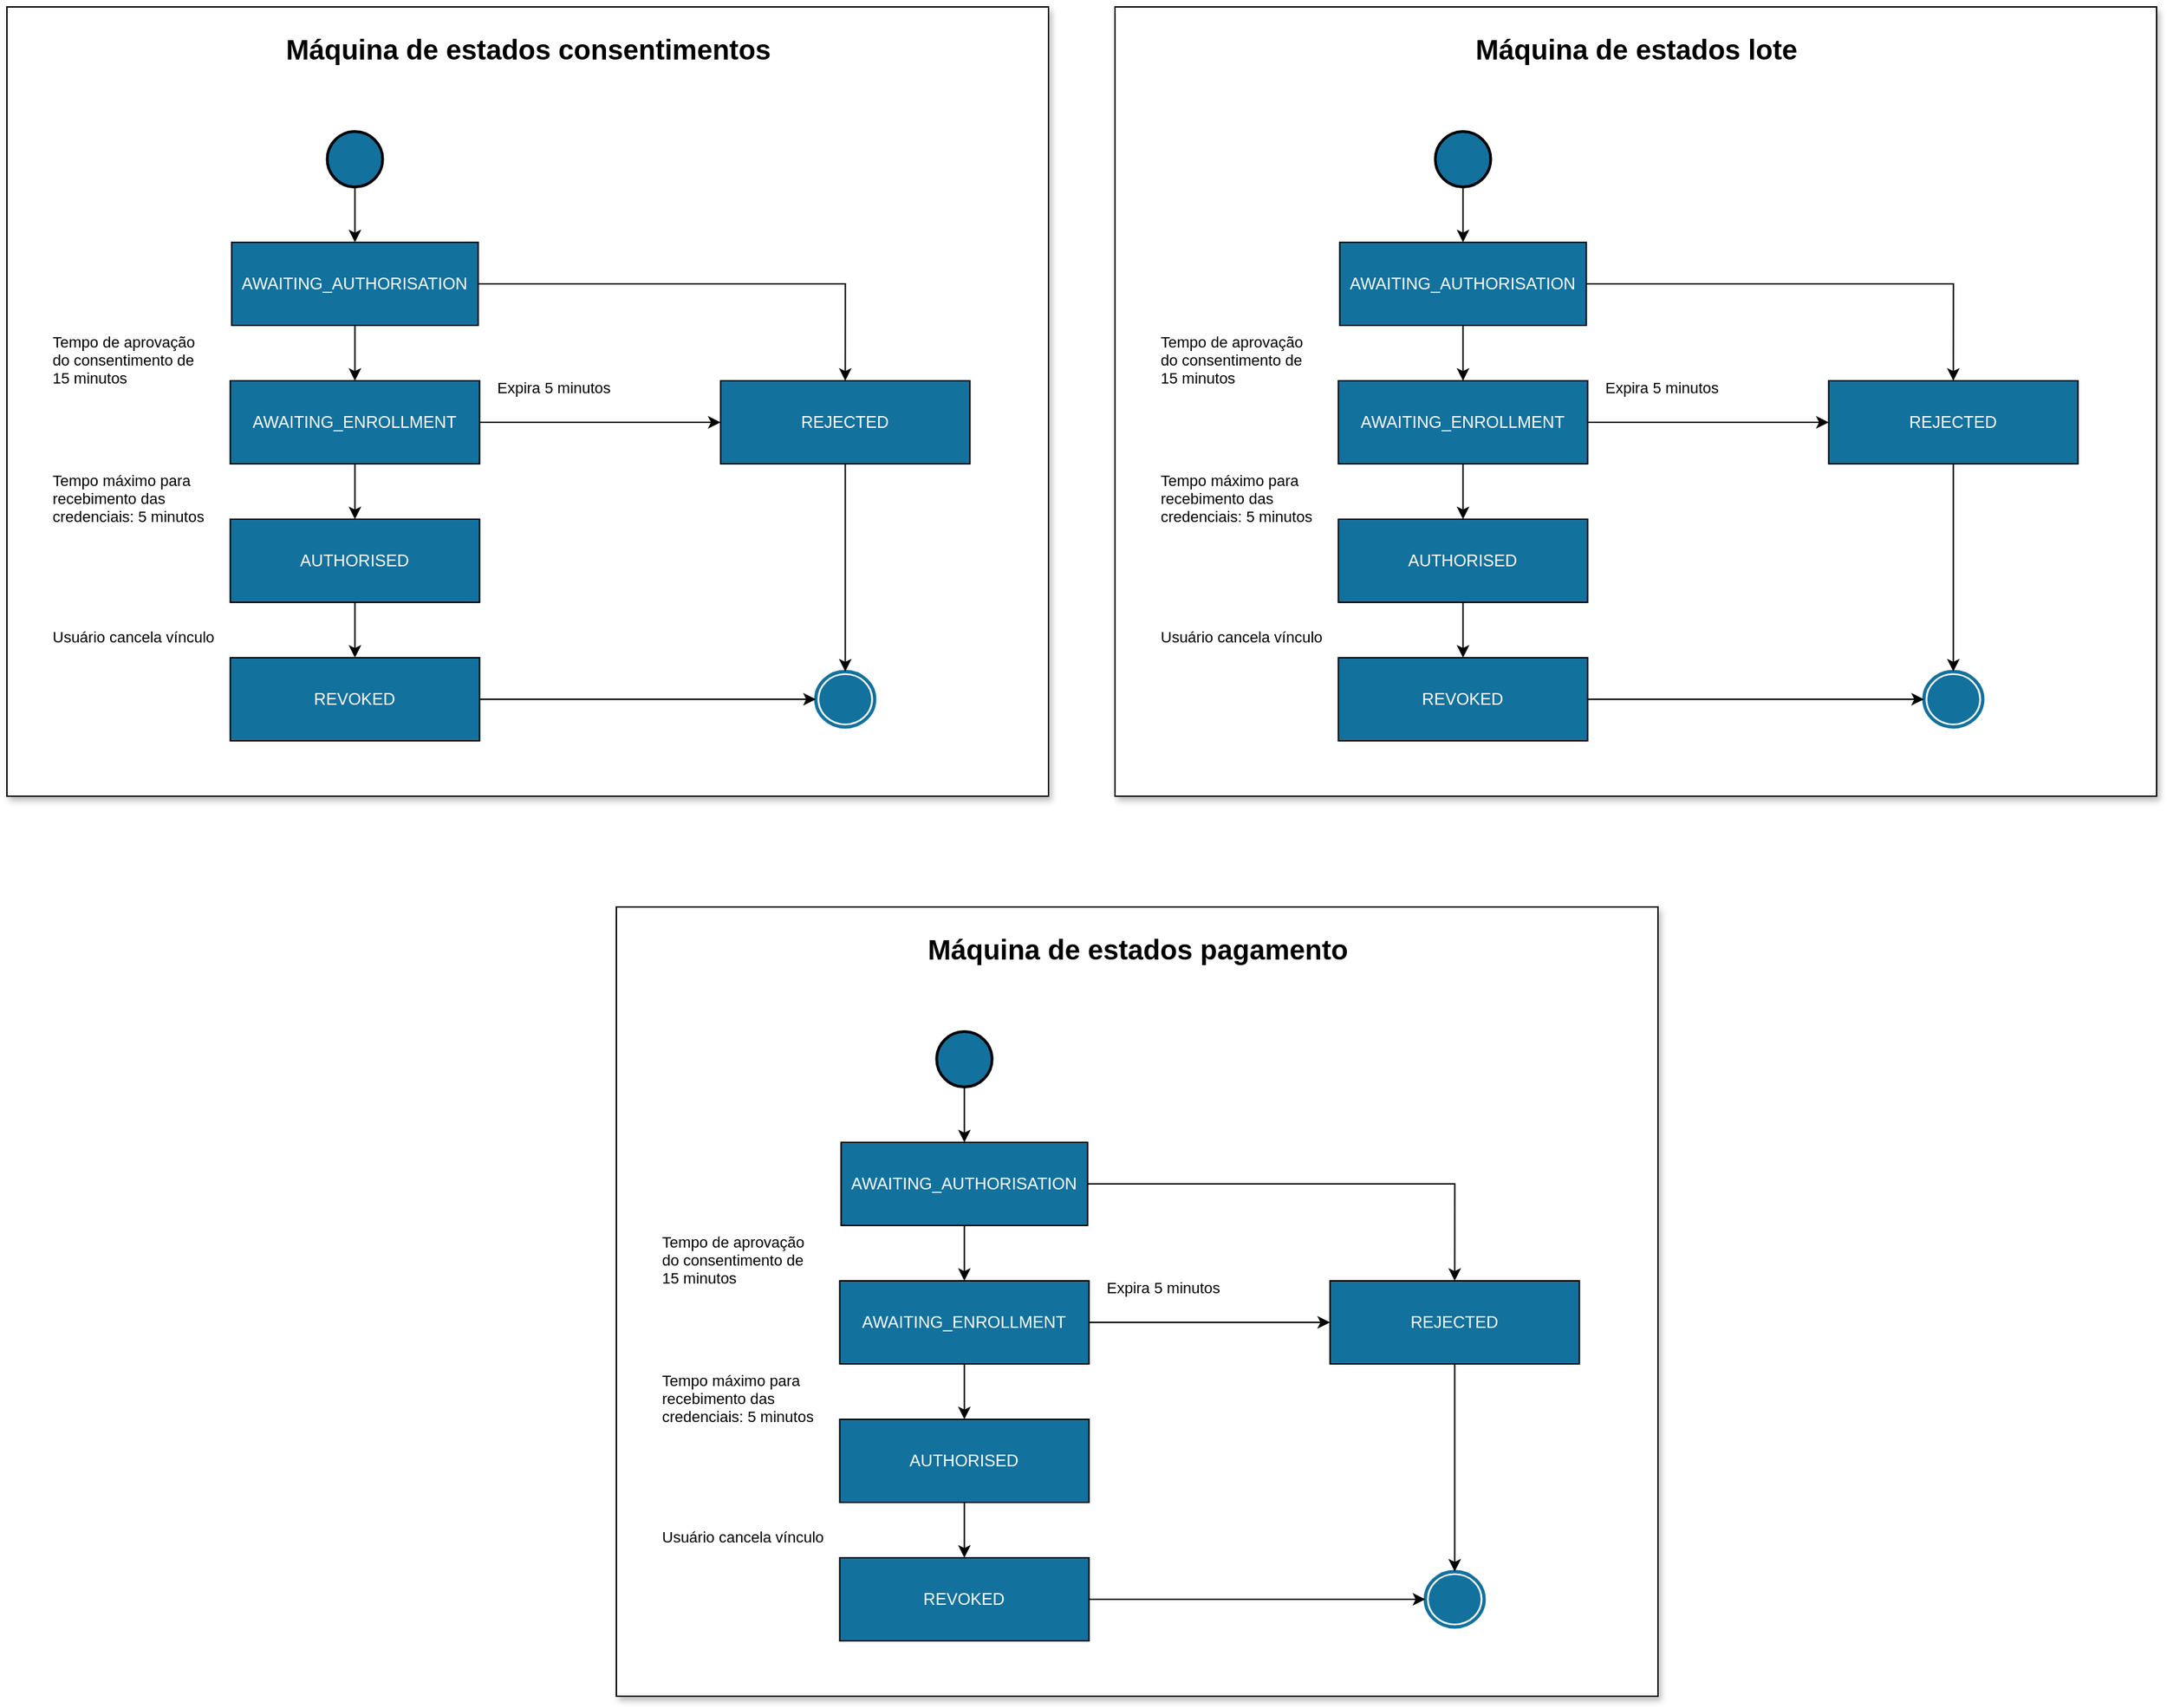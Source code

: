<mxfile version="23.0.2" type="github">
  <diagram name="Página-1" id="JpZZ5J6rHJfmgtXUo3S7">
    <mxGraphModel dx="3790" dy="-5960" grid="1" gridSize="10" guides="1" tooltips="1" connect="1" arrows="1" fold="1" page="1" pageScale="1" pageWidth="827" pageHeight="1169" math="0" shadow="0">
      <root>
        <mxCell id="0" />
        <mxCell id="1" parent="0" />
        <mxCell id="OOKSeBsOlfiDL2yG_WQb-1" value="" style="group;movable=1;resizable=1;rotatable=1;deletable=1;editable=1;locked=0;connectable=1;" connectable="0" vertex="1" parent="1">
          <mxGeometry x="-800" y="7040" width="752" height="570" as="geometry" />
        </mxCell>
        <mxCell id="OOKSeBsOlfiDL2yG_WQb-2" value="" style="rounded=0;whiteSpace=wrap;html=1;shadow=1;movable=1;resizable=1;rotatable=1;deletable=1;editable=1;locked=0;connectable=1;glass=0;gradientColor=none;fillColor=#FFFFFF;strokeColor=#000000;" vertex="1" parent="OOKSeBsOlfiDL2yG_WQb-1">
          <mxGeometry width="752" height="570" as="geometry" />
        </mxCell>
        <mxCell id="OOKSeBsOlfiDL2yG_WQb-3" value="" style="strokeWidth=2;html=1;shape=mxgraph.flowchart.start_2;whiteSpace=wrap;fillColor=#13719E;rounded=0;movable=1;resizable=1;rotatable=1;deletable=1;editable=1;locked=0;connectable=1;" vertex="1" parent="OOKSeBsOlfiDL2yG_WQb-1">
          <mxGeometry x="231.25" y="90" width="40" height="40" as="geometry" />
        </mxCell>
        <mxCell id="OOKSeBsOlfiDL2yG_WQb-4" value="AWAITING_AUTHORISATION" style="rounded=0;whiteSpace=wrap;html=1;fillColor=#13719E;fontColor=#FFFFFF;movable=1;resizable=1;rotatable=1;deletable=1;editable=1;locked=0;connectable=1;" vertex="1" parent="OOKSeBsOlfiDL2yG_WQb-1">
          <mxGeometry x="162.25" y="170" width="178" height="60" as="geometry" />
        </mxCell>
        <mxCell id="OOKSeBsOlfiDL2yG_WQb-5" style="orthogonalLoop=1;jettySize=auto;html=1;rounded=0;movable=1;resizable=1;rotatable=1;deletable=1;editable=1;locked=0;connectable=1;" edge="1" parent="OOKSeBsOlfiDL2yG_WQb-1" source="OOKSeBsOlfiDL2yG_WQb-3" target="OOKSeBsOlfiDL2yG_WQb-4">
          <mxGeometry relative="1" as="geometry" />
        </mxCell>
        <mxCell id="OOKSeBsOlfiDL2yG_WQb-6" value="AWAITING_ENROLLMENT" style="rounded=0;whiteSpace=wrap;html=1;fillColor=#13719E;fontColor=#FFFFFF;movable=1;resizable=1;rotatable=1;deletable=1;editable=1;locked=0;connectable=1;" vertex="1" parent="OOKSeBsOlfiDL2yG_WQb-1">
          <mxGeometry x="161.25" y="270" width="180" height="60" as="geometry" />
        </mxCell>
        <mxCell id="OOKSeBsOlfiDL2yG_WQb-7" style="orthogonalLoop=1;jettySize=auto;html=1;movable=1;resizable=1;rotatable=1;deletable=1;editable=1;locked=0;connectable=1;" edge="1" parent="OOKSeBsOlfiDL2yG_WQb-1" source="OOKSeBsOlfiDL2yG_WQb-4" target="OOKSeBsOlfiDL2yG_WQb-6">
          <mxGeometry relative="1" as="geometry" />
        </mxCell>
        <mxCell id="OOKSeBsOlfiDL2yG_WQb-8" value="AUTHORISED" style="rounded=0;whiteSpace=wrap;html=1;fillColor=#13719E;fontColor=#FFFFFF;movable=1;resizable=1;rotatable=1;deletable=1;editable=1;locked=0;connectable=1;" vertex="1" parent="OOKSeBsOlfiDL2yG_WQb-1">
          <mxGeometry x="161.25" y="370" width="180" height="60" as="geometry" />
        </mxCell>
        <mxCell id="OOKSeBsOlfiDL2yG_WQb-9" style="edgeStyle=orthogonalEdgeStyle;orthogonalLoop=1;jettySize=auto;html=1;entryX=0.5;entryY=0;entryDx=0;entryDy=0;endArrow=classic;endFill=1;movable=1;resizable=1;rotatable=1;deletable=1;editable=1;locked=0;connectable=1;" edge="1" parent="OOKSeBsOlfiDL2yG_WQb-1" source="OOKSeBsOlfiDL2yG_WQb-6" target="OOKSeBsOlfiDL2yG_WQb-8">
          <mxGeometry relative="1" as="geometry" />
        </mxCell>
        <mxCell id="OOKSeBsOlfiDL2yG_WQb-10" value="REVOKED" style="rounded=0;whiteSpace=wrap;html=1;fillColor=#13719E;fontColor=#FFFFFF;movable=1;resizable=1;rotatable=1;deletable=1;editable=1;locked=0;connectable=1;" vertex="1" parent="OOKSeBsOlfiDL2yG_WQb-1">
          <mxGeometry x="161.25" y="470" width="180" height="60" as="geometry" />
        </mxCell>
        <mxCell id="OOKSeBsOlfiDL2yG_WQb-11" style="edgeStyle=orthogonalEdgeStyle;orthogonalLoop=1;jettySize=auto;html=1;entryX=0.5;entryY=0;entryDx=0;entryDy=0;movable=1;resizable=1;rotatable=1;deletable=1;editable=1;locked=0;connectable=1;" edge="1" parent="OOKSeBsOlfiDL2yG_WQb-1" source="OOKSeBsOlfiDL2yG_WQb-8" target="OOKSeBsOlfiDL2yG_WQb-10">
          <mxGeometry relative="1" as="geometry" />
        </mxCell>
        <mxCell id="OOKSeBsOlfiDL2yG_WQb-12" value="REJECTED" style="rounded=0;whiteSpace=wrap;html=1;fillColor=#13719E;fontColor=#FFFFFF;movable=1;resizable=1;rotatable=1;deletable=1;editable=1;locked=0;connectable=1;" vertex="1" parent="OOKSeBsOlfiDL2yG_WQb-1">
          <mxGeometry x="515.25" y="270" width="180" height="60" as="geometry" />
        </mxCell>
        <mxCell id="OOKSeBsOlfiDL2yG_WQb-13" style="edgeStyle=orthogonalEdgeStyle;orthogonalLoop=1;jettySize=auto;html=1;entryX=0.5;entryY=0;entryDx=0;entryDy=0;rounded=0;movable=1;resizable=1;rotatable=1;deletable=1;editable=1;locked=0;connectable=1;" edge="1" parent="OOKSeBsOlfiDL2yG_WQb-1" source="OOKSeBsOlfiDL2yG_WQb-4" target="OOKSeBsOlfiDL2yG_WQb-12">
          <mxGeometry relative="1" as="geometry" />
        </mxCell>
        <mxCell id="OOKSeBsOlfiDL2yG_WQb-14" style="edgeStyle=orthogonalEdgeStyle;orthogonalLoop=1;jettySize=auto;html=1;entryX=0;entryY=0.5;entryDx=0;entryDy=0;movable=1;resizable=1;rotatable=1;deletable=1;editable=1;locked=0;connectable=1;" edge="1" parent="OOKSeBsOlfiDL2yG_WQb-1" source="OOKSeBsOlfiDL2yG_WQb-6" target="OOKSeBsOlfiDL2yG_WQb-12">
          <mxGeometry relative="1" as="geometry" />
        </mxCell>
        <mxCell id="OOKSeBsOlfiDL2yG_WQb-15" value="" style="html=1;overflow=block;blockSpacing=1;whiteSpace=wrap;shape=mxgraph.bpmn.shape;outline=end;symbol=terminate;strokeColor=#13719E;fillColor=#FFFFFF;fontSize=13;spacing=0;strokeOpacity=100;rounded=0;absoluteArcSize=1;arcSize=9;strokeWidth=0.8;lucidId=ER.O1Fkmo5En;movable=1;resizable=1;rotatable=1;deletable=1;editable=1;locked=0;connectable=1;" vertex="1" parent="OOKSeBsOlfiDL2yG_WQb-1">
          <mxGeometry x="584" y="480" width="42.5" height="40" as="geometry" />
        </mxCell>
        <mxCell id="OOKSeBsOlfiDL2yG_WQb-16" value="" style="edgeStyle=orthogonalEdgeStyle;orthogonalLoop=1;jettySize=auto;html=1;entryX=0;entryY=0.5;entryDx=0;entryDy=0;movable=1;resizable=1;rotatable=1;deletable=1;editable=1;locked=0;connectable=1;" edge="1" parent="OOKSeBsOlfiDL2yG_WQb-1" source="OOKSeBsOlfiDL2yG_WQb-10" target="OOKSeBsOlfiDL2yG_WQb-15">
          <mxGeometry relative="1" as="geometry">
            <mxPoint x="592" y="500" as="targetPoint" />
          </mxGeometry>
        </mxCell>
        <mxCell id="OOKSeBsOlfiDL2yG_WQb-17" style="edgeStyle=orthogonalEdgeStyle;orthogonalLoop=1;jettySize=auto;html=1;entryX=0.5;entryY=0;entryDx=0;entryDy=0;movable=1;resizable=1;rotatable=1;deletable=1;editable=1;locked=0;connectable=1;" edge="1" parent="OOKSeBsOlfiDL2yG_WQb-1" source="OOKSeBsOlfiDL2yG_WQb-12" target="OOKSeBsOlfiDL2yG_WQb-15">
          <mxGeometry relative="1" as="geometry" />
        </mxCell>
        <UserObject label="Expira 5 minutos" placeholders="1" name="Variable" id="OOKSeBsOlfiDL2yG_WQb-18">
          <mxCell style="text;html=1;strokeColor=none;fillColor=none;align=left;verticalAlign=middle;whiteSpace=wrap;overflow=hidden;movable=1;resizable=1;rotatable=1;deletable=1;editable=1;locked=0;connectable=1;fontSize=11;" vertex="1" parent="OOKSeBsOlfiDL2yG_WQb-1">
            <mxGeometry x="352" y="260" width="130" height="30" as="geometry" />
          </mxCell>
        </UserObject>
        <UserObject label="Tempo de aprovação &lt;br&gt;do&amp;nbsp;consentimento de &lt;br&gt;15&amp;nbsp;minutos" placeholders="1" name="Variable" id="OOKSeBsOlfiDL2yG_WQb-19">
          <mxCell style="text;html=1;strokeColor=none;fillColor=none;align=left;verticalAlign=middle;whiteSpace=wrap;overflow=hidden;movable=1;resizable=1;rotatable=1;deletable=1;editable=1;locked=0;connectable=1;fontSize=11;" vertex="1" parent="OOKSeBsOlfiDL2yG_WQb-1">
            <mxGeometry x="31.25" y="230" width="127" height="50" as="geometry" />
          </mxCell>
        </UserObject>
        <UserObject label="Tempo máximo para&lt;br style=&quot;font-size: 11px;&quot;&gt;recebimento das&lt;br style=&quot;font-size: 11px;&quot;&gt;credenciais: 5 minutos" placeholders="1" name="Variable" id="OOKSeBsOlfiDL2yG_WQb-20">
          <mxCell style="text;html=1;strokeColor=none;fillColor=none;align=left;verticalAlign=middle;whiteSpace=wrap;overflow=hidden;movable=1;resizable=1;rotatable=1;deletable=1;editable=1;locked=0;connectable=1;fontSize=11;" vertex="1" parent="OOKSeBsOlfiDL2yG_WQb-1">
            <mxGeometry x="31.25" y="325" width="127" height="60" as="geometry" />
          </mxCell>
        </UserObject>
        <UserObject label="Usuário cancela vínculo&lt;br style=&quot;font-size: 11px;&quot;&gt;" placeholders="1" name="Variable" id="OOKSeBsOlfiDL2yG_WQb-21">
          <mxCell style="text;html=1;strokeColor=none;fillColor=none;align=left;verticalAlign=middle;whiteSpace=wrap;overflow=hidden;movable=1;resizable=1;rotatable=1;deletable=1;editable=1;locked=0;connectable=1;fontSize=11;" vertex="1" parent="OOKSeBsOlfiDL2yG_WQb-1">
            <mxGeometry x="31.25" y="440" width="127" height="30" as="geometry" />
          </mxCell>
        </UserObject>
        <mxCell id="OOKSeBsOlfiDL2yG_WQb-22" value="Máquina de estados consentimentos" style="text;strokeColor=none;fillColor=none;html=1;fontSize=20;fontStyle=1;verticalAlign=middle;align=center;movable=1;resizable=1;rotatable=1;deletable=1;editable=1;locked=0;connectable=1;" vertex="1" parent="OOKSeBsOlfiDL2yG_WQb-1">
          <mxGeometry x="326" y="10" width="100" height="40" as="geometry" />
        </mxCell>
        <mxCell id="OOKSeBsOlfiDL2yG_WQb-23" value="" style="group;movable=1;resizable=1;rotatable=1;deletable=1;editable=1;locked=0;connectable=1;" connectable="0" vertex="1" parent="1">
          <mxGeometry y="7040" width="752" height="570" as="geometry" />
        </mxCell>
        <mxCell id="OOKSeBsOlfiDL2yG_WQb-24" value="" style="rounded=0;whiteSpace=wrap;html=1;shadow=1;movable=1;resizable=1;rotatable=1;deletable=1;editable=1;locked=0;connectable=1;glass=0;gradientColor=none;fillColor=#FFFFFF;strokeColor=#000000;" vertex="1" parent="OOKSeBsOlfiDL2yG_WQb-23">
          <mxGeometry width="752" height="570" as="geometry" />
        </mxCell>
        <mxCell id="OOKSeBsOlfiDL2yG_WQb-25" value="" style="strokeWidth=2;html=1;shape=mxgraph.flowchart.start_2;whiteSpace=wrap;fillColor=#13719E;rounded=0;movable=1;resizable=1;rotatable=1;deletable=1;editable=1;locked=0;connectable=1;" vertex="1" parent="OOKSeBsOlfiDL2yG_WQb-23">
          <mxGeometry x="231.25" y="90" width="40" height="40" as="geometry" />
        </mxCell>
        <mxCell id="OOKSeBsOlfiDL2yG_WQb-26" value="AWAITING_AUTHORISATION" style="rounded=0;whiteSpace=wrap;html=1;fillColor=#13719E;fontColor=#FFFFFF;movable=1;resizable=1;rotatable=1;deletable=1;editable=1;locked=0;connectable=1;" vertex="1" parent="OOKSeBsOlfiDL2yG_WQb-23">
          <mxGeometry x="162.25" y="170" width="178" height="60" as="geometry" />
        </mxCell>
        <mxCell id="OOKSeBsOlfiDL2yG_WQb-27" style="orthogonalLoop=1;jettySize=auto;html=1;rounded=0;movable=1;resizable=1;rotatable=1;deletable=1;editable=1;locked=0;connectable=1;" edge="1" parent="OOKSeBsOlfiDL2yG_WQb-23" source="OOKSeBsOlfiDL2yG_WQb-25" target="OOKSeBsOlfiDL2yG_WQb-26">
          <mxGeometry relative="1" as="geometry" />
        </mxCell>
        <mxCell id="OOKSeBsOlfiDL2yG_WQb-28" value="AWAITING_ENROLLMENT" style="rounded=0;whiteSpace=wrap;html=1;fillColor=#13719E;fontColor=#FFFFFF;movable=1;resizable=1;rotatable=1;deletable=1;editable=1;locked=0;connectable=1;" vertex="1" parent="OOKSeBsOlfiDL2yG_WQb-23">
          <mxGeometry x="161.25" y="270" width="180" height="60" as="geometry" />
        </mxCell>
        <mxCell id="OOKSeBsOlfiDL2yG_WQb-29" style="orthogonalLoop=1;jettySize=auto;html=1;movable=1;resizable=1;rotatable=1;deletable=1;editable=1;locked=0;connectable=1;" edge="1" parent="OOKSeBsOlfiDL2yG_WQb-23" source="OOKSeBsOlfiDL2yG_WQb-26" target="OOKSeBsOlfiDL2yG_WQb-28">
          <mxGeometry relative="1" as="geometry" />
        </mxCell>
        <mxCell id="OOKSeBsOlfiDL2yG_WQb-30" value="AUTHORISED" style="rounded=0;whiteSpace=wrap;html=1;fillColor=#13719E;fontColor=#FFFFFF;movable=1;resizable=1;rotatable=1;deletable=1;editable=1;locked=0;connectable=1;" vertex="1" parent="OOKSeBsOlfiDL2yG_WQb-23">
          <mxGeometry x="161.25" y="370" width="180" height="60" as="geometry" />
        </mxCell>
        <mxCell id="OOKSeBsOlfiDL2yG_WQb-31" style="edgeStyle=orthogonalEdgeStyle;orthogonalLoop=1;jettySize=auto;html=1;entryX=0.5;entryY=0;entryDx=0;entryDy=0;endArrow=classic;endFill=1;movable=1;resizable=1;rotatable=1;deletable=1;editable=1;locked=0;connectable=1;" edge="1" parent="OOKSeBsOlfiDL2yG_WQb-23" source="OOKSeBsOlfiDL2yG_WQb-28" target="OOKSeBsOlfiDL2yG_WQb-30">
          <mxGeometry relative="1" as="geometry" />
        </mxCell>
        <mxCell id="OOKSeBsOlfiDL2yG_WQb-32" value="REVOKED" style="rounded=0;whiteSpace=wrap;html=1;fillColor=#13719E;fontColor=#FFFFFF;movable=1;resizable=1;rotatable=1;deletable=1;editable=1;locked=0;connectable=1;" vertex="1" parent="OOKSeBsOlfiDL2yG_WQb-23">
          <mxGeometry x="161.25" y="470" width="180" height="60" as="geometry" />
        </mxCell>
        <mxCell id="OOKSeBsOlfiDL2yG_WQb-33" style="edgeStyle=orthogonalEdgeStyle;orthogonalLoop=1;jettySize=auto;html=1;entryX=0.5;entryY=0;entryDx=0;entryDy=0;movable=1;resizable=1;rotatable=1;deletable=1;editable=1;locked=0;connectable=1;" edge="1" parent="OOKSeBsOlfiDL2yG_WQb-23" source="OOKSeBsOlfiDL2yG_WQb-30" target="OOKSeBsOlfiDL2yG_WQb-32">
          <mxGeometry relative="1" as="geometry" />
        </mxCell>
        <mxCell id="OOKSeBsOlfiDL2yG_WQb-34" value="REJECTED" style="rounded=0;whiteSpace=wrap;html=1;fillColor=#13719E;fontColor=#FFFFFF;movable=1;resizable=1;rotatable=1;deletable=1;editable=1;locked=0;connectable=1;" vertex="1" parent="OOKSeBsOlfiDL2yG_WQb-23">
          <mxGeometry x="515.25" y="270" width="180" height="60" as="geometry" />
        </mxCell>
        <mxCell id="OOKSeBsOlfiDL2yG_WQb-35" style="edgeStyle=orthogonalEdgeStyle;orthogonalLoop=1;jettySize=auto;html=1;entryX=0.5;entryY=0;entryDx=0;entryDy=0;rounded=0;movable=1;resizable=1;rotatable=1;deletable=1;editable=1;locked=0;connectable=1;" edge="1" parent="OOKSeBsOlfiDL2yG_WQb-23" source="OOKSeBsOlfiDL2yG_WQb-26" target="OOKSeBsOlfiDL2yG_WQb-34">
          <mxGeometry relative="1" as="geometry" />
        </mxCell>
        <mxCell id="OOKSeBsOlfiDL2yG_WQb-36" style="edgeStyle=orthogonalEdgeStyle;orthogonalLoop=1;jettySize=auto;html=1;entryX=0;entryY=0.5;entryDx=0;entryDy=0;movable=1;resizable=1;rotatable=1;deletable=1;editable=1;locked=0;connectable=1;" edge="1" parent="OOKSeBsOlfiDL2yG_WQb-23" source="OOKSeBsOlfiDL2yG_WQb-28" target="OOKSeBsOlfiDL2yG_WQb-34">
          <mxGeometry relative="1" as="geometry" />
        </mxCell>
        <mxCell id="OOKSeBsOlfiDL2yG_WQb-37" value="" style="html=1;overflow=block;blockSpacing=1;whiteSpace=wrap;shape=mxgraph.bpmn.shape;outline=end;symbol=terminate;strokeColor=#13719E;fillColor=#FFFFFF;fontSize=13;spacing=0;strokeOpacity=100;rounded=0;absoluteArcSize=1;arcSize=9;strokeWidth=0.8;lucidId=ER.O1Fkmo5En;movable=1;resizable=1;rotatable=1;deletable=1;editable=1;locked=0;connectable=1;" vertex="1" parent="OOKSeBsOlfiDL2yG_WQb-23">
          <mxGeometry x="584" y="480" width="42.5" height="40" as="geometry" />
        </mxCell>
        <mxCell id="OOKSeBsOlfiDL2yG_WQb-38" value="" style="edgeStyle=orthogonalEdgeStyle;orthogonalLoop=1;jettySize=auto;html=1;entryX=0;entryY=0.5;entryDx=0;entryDy=0;movable=1;resizable=1;rotatable=1;deletable=1;editable=1;locked=0;connectable=1;" edge="1" parent="OOKSeBsOlfiDL2yG_WQb-23" source="OOKSeBsOlfiDL2yG_WQb-32" target="OOKSeBsOlfiDL2yG_WQb-37">
          <mxGeometry relative="1" as="geometry">
            <mxPoint x="592" y="500" as="targetPoint" />
          </mxGeometry>
        </mxCell>
        <mxCell id="OOKSeBsOlfiDL2yG_WQb-39" style="edgeStyle=orthogonalEdgeStyle;orthogonalLoop=1;jettySize=auto;html=1;entryX=0.5;entryY=0;entryDx=0;entryDy=0;movable=1;resizable=1;rotatable=1;deletable=1;editable=1;locked=0;connectable=1;" edge="1" parent="OOKSeBsOlfiDL2yG_WQb-23" source="OOKSeBsOlfiDL2yG_WQb-34" target="OOKSeBsOlfiDL2yG_WQb-37">
          <mxGeometry relative="1" as="geometry" />
        </mxCell>
        <UserObject label="Expira 5 minutos" placeholders="1" name="Variable" id="OOKSeBsOlfiDL2yG_WQb-40">
          <mxCell style="text;html=1;strokeColor=none;fillColor=none;align=left;verticalAlign=middle;whiteSpace=wrap;overflow=hidden;movable=1;resizable=1;rotatable=1;deletable=1;editable=1;locked=0;connectable=1;fontSize=11;" vertex="1" parent="OOKSeBsOlfiDL2yG_WQb-23">
            <mxGeometry x="352" y="260" width="130" height="30" as="geometry" />
          </mxCell>
        </UserObject>
        <UserObject label="Tempo de aprovação &lt;br&gt;do&amp;nbsp;consentimento de &lt;br&gt;15&amp;nbsp;minutos" placeholders="1" name="Variable" id="OOKSeBsOlfiDL2yG_WQb-41">
          <mxCell style="text;html=1;strokeColor=none;fillColor=none;align=left;verticalAlign=middle;whiteSpace=wrap;overflow=hidden;movable=1;resizable=1;rotatable=1;deletable=1;editable=1;locked=0;connectable=1;fontSize=11;" vertex="1" parent="OOKSeBsOlfiDL2yG_WQb-23">
            <mxGeometry x="31.25" y="230" width="127" height="50" as="geometry" />
          </mxCell>
        </UserObject>
        <UserObject label="Tempo máximo para&lt;br style=&quot;font-size: 11px;&quot;&gt;recebimento das&lt;br style=&quot;font-size: 11px;&quot;&gt;credenciais: 5 minutos" placeholders="1" name="Variable" id="OOKSeBsOlfiDL2yG_WQb-42">
          <mxCell style="text;html=1;strokeColor=none;fillColor=none;align=left;verticalAlign=middle;whiteSpace=wrap;overflow=hidden;movable=1;resizable=1;rotatable=1;deletable=1;editable=1;locked=0;connectable=1;fontSize=11;" vertex="1" parent="OOKSeBsOlfiDL2yG_WQb-23">
            <mxGeometry x="31.25" y="325" width="127" height="60" as="geometry" />
          </mxCell>
        </UserObject>
        <UserObject label="Usuário cancela vínculo&lt;br style=&quot;font-size: 11px;&quot;&gt;" placeholders="1" name="Variable" id="OOKSeBsOlfiDL2yG_WQb-43">
          <mxCell style="text;html=1;strokeColor=none;fillColor=none;align=left;verticalAlign=middle;whiteSpace=wrap;overflow=hidden;movable=1;resizable=1;rotatable=1;deletable=1;editable=1;locked=0;connectable=1;fontSize=11;" vertex="1" parent="OOKSeBsOlfiDL2yG_WQb-23">
            <mxGeometry x="31.25" y="440" width="127" height="30" as="geometry" />
          </mxCell>
        </UserObject>
        <mxCell id="OOKSeBsOlfiDL2yG_WQb-44" value="Máquina de estados lote" style="text;strokeColor=none;fillColor=none;html=1;fontSize=20;fontStyle=1;verticalAlign=middle;align=center;movable=1;resizable=1;rotatable=1;deletable=1;editable=1;locked=0;connectable=1;" vertex="1" parent="OOKSeBsOlfiDL2yG_WQb-23">
          <mxGeometry x="326" y="10" width="100" height="40" as="geometry" />
        </mxCell>
        <mxCell id="OOKSeBsOlfiDL2yG_WQb-45" value="" style="group;movable=1;resizable=1;rotatable=1;deletable=1;editable=1;locked=0;connectable=1;" connectable="0" vertex="1" parent="1">
          <mxGeometry x="-360" y="7690" width="752" height="570" as="geometry" />
        </mxCell>
        <mxCell id="OOKSeBsOlfiDL2yG_WQb-46" value="" style="rounded=0;whiteSpace=wrap;html=1;shadow=1;movable=1;resizable=1;rotatable=1;deletable=1;editable=1;locked=0;connectable=1;glass=0;gradientColor=none;fillColor=#FFFFFF;strokeColor=#000000;" vertex="1" parent="OOKSeBsOlfiDL2yG_WQb-45">
          <mxGeometry width="752" height="570" as="geometry" />
        </mxCell>
        <mxCell id="OOKSeBsOlfiDL2yG_WQb-47" value="" style="strokeWidth=2;html=1;shape=mxgraph.flowchart.start_2;whiteSpace=wrap;fillColor=#13719E;rounded=0;movable=1;resizable=1;rotatable=1;deletable=1;editable=1;locked=0;connectable=1;" vertex="1" parent="OOKSeBsOlfiDL2yG_WQb-45">
          <mxGeometry x="231.25" y="90" width="40" height="40" as="geometry" />
        </mxCell>
        <mxCell id="OOKSeBsOlfiDL2yG_WQb-48" value="AWAITING_AUTHORISATION" style="rounded=0;whiteSpace=wrap;html=1;fillColor=#13719E;fontColor=#FFFFFF;movable=1;resizable=1;rotatable=1;deletable=1;editable=1;locked=0;connectable=1;" vertex="1" parent="OOKSeBsOlfiDL2yG_WQb-45">
          <mxGeometry x="162.25" y="170" width="178" height="60" as="geometry" />
        </mxCell>
        <mxCell id="OOKSeBsOlfiDL2yG_WQb-49" style="orthogonalLoop=1;jettySize=auto;html=1;rounded=0;movable=1;resizable=1;rotatable=1;deletable=1;editable=1;locked=0;connectable=1;" edge="1" parent="OOKSeBsOlfiDL2yG_WQb-45" source="OOKSeBsOlfiDL2yG_WQb-47" target="OOKSeBsOlfiDL2yG_WQb-48">
          <mxGeometry relative="1" as="geometry" />
        </mxCell>
        <mxCell id="OOKSeBsOlfiDL2yG_WQb-50" value="AWAITING_ENROLLMENT" style="rounded=0;whiteSpace=wrap;html=1;fillColor=#13719E;fontColor=#FFFFFF;movable=1;resizable=1;rotatable=1;deletable=1;editable=1;locked=0;connectable=1;" vertex="1" parent="OOKSeBsOlfiDL2yG_WQb-45">
          <mxGeometry x="161.25" y="270" width="180" height="60" as="geometry" />
        </mxCell>
        <mxCell id="OOKSeBsOlfiDL2yG_WQb-51" style="orthogonalLoop=1;jettySize=auto;html=1;movable=1;resizable=1;rotatable=1;deletable=1;editable=1;locked=0;connectable=1;" edge="1" parent="OOKSeBsOlfiDL2yG_WQb-45" source="OOKSeBsOlfiDL2yG_WQb-48" target="OOKSeBsOlfiDL2yG_WQb-50">
          <mxGeometry relative="1" as="geometry" />
        </mxCell>
        <mxCell id="OOKSeBsOlfiDL2yG_WQb-52" value="AUTHORISED" style="rounded=0;whiteSpace=wrap;html=1;fillColor=#13719E;fontColor=#FFFFFF;movable=1;resizable=1;rotatable=1;deletable=1;editable=1;locked=0;connectable=1;" vertex="1" parent="OOKSeBsOlfiDL2yG_WQb-45">
          <mxGeometry x="161.25" y="370" width="180" height="60" as="geometry" />
        </mxCell>
        <mxCell id="OOKSeBsOlfiDL2yG_WQb-53" style="edgeStyle=orthogonalEdgeStyle;orthogonalLoop=1;jettySize=auto;html=1;entryX=0.5;entryY=0;entryDx=0;entryDy=0;endArrow=classic;endFill=1;movable=1;resizable=1;rotatable=1;deletable=1;editable=1;locked=0;connectable=1;" edge="1" parent="OOKSeBsOlfiDL2yG_WQb-45" source="OOKSeBsOlfiDL2yG_WQb-50" target="OOKSeBsOlfiDL2yG_WQb-52">
          <mxGeometry relative="1" as="geometry" />
        </mxCell>
        <mxCell id="OOKSeBsOlfiDL2yG_WQb-54" value="REVOKED" style="rounded=0;whiteSpace=wrap;html=1;fillColor=#13719E;fontColor=#FFFFFF;movable=1;resizable=1;rotatable=1;deletable=1;editable=1;locked=0;connectable=1;" vertex="1" parent="OOKSeBsOlfiDL2yG_WQb-45">
          <mxGeometry x="161.25" y="470" width="180" height="60" as="geometry" />
        </mxCell>
        <mxCell id="OOKSeBsOlfiDL2yG_WQb-55" style="edgeStyle=orthogonalEdgeStyle;orthogonalLoop=1;jettySize=auto;html=1;entryX=0.5;entryY=0;entryDx=0;entryDy=0;movable=1;resizable=1;rotatable=1;deletable=1;editable=1;locked=0;connectable=1;" edge="1" parent="OOKSeBsOlfiDL2yG_WQb-45" source="OOKSeBsOlfiDL2yG_WQb-52" target="OOKSeBsOlfiDL2yG_WQb-54">
          <mxGeometry relative="1" as="geometry" />
        </mxCell>
        <mxCell id="OOKSeBsOlfiDL2yG_WQb-56" value="REJECTED" style="rounded=0;whiteSpace=wrap;html=1;fillColor=#13719E;fontColor=#FFFFFF;movable=1;resizable=1;rotatable=1;deletable=1;editable=1;locked=0;connectable=1;" vertex="1" parent="OOKSeBsOlfiDL2yG_WQb-45">
          <mxGeometry x="515.25" y="270" width="180" height="60" as="geometry" />
        </mxCell>
        <mxCell id="OOKSeBsOlfiDL2yG_WQb-57" style="edgeStyle=orthogonalEdgeStyle;orthogonalLoop=1;jettySize=auto;html=1;entryX=0.5;entryY=0;entryDx=0;entryDy=0;rounded=0;movable=1;resizable=1;rotatable=1;deletable=1;editable=1;locked=0;connectable=1;" edge="1" parent="OOKSeBsOlfiDL2yG_WQb-45" source="OOKSeBsOlfiDL2yG_WQb-48" target="OOKSeBsOlfiDL2yG_WQb-56">
          <mxGeometry relative="1" as="geometry" />
        </mxCell>
        <mxCell id="OOKSeBsOlfiDL2yG_WQb-58" style="edgeStyle=orthogonalEdgeStyle;orthogonalLoop=1;jettySize=auto;html=1;entryX=0;entryY=0.5;entryDx=0;entryDy=0;movable=1;resizable=1;rotatable=1;deletable=1;editable=1;locked=0;connectable=1;" edge="1" parent="OOKSeBsOlfiDL2yG_WQb-45" source="OOKSeBsOlfiDL2yG_WQb-50" target="OOKSeBsOlfiDL2yG_WQb-56">
          <mxGeometry relative="1" as="geometry" />
        </mxCell>
        <mxCell id="OOKSeBsOlfiDL2yG_WQb-59" value="" style="html=1;overflow=block;blockSpacing=1;whiteSpace=wrap;shape=mxgraph.bpmn.shape;outline=end;symbol=terminate;strokeColor=#13719E;fillColor=#FFFFFF;fontSize=13;spacing=0;strokeOpacity=100;rounded=0;absoluteArcSize=1;arcSize=9;strokeWidth=0.8;lucidId=ER.O1Fkmo5En;movable=1;resizable=1;rotatable=1;deletable=1;editable=1;locked=0;connectable=1;" vertex="1" parent="OOKSeBsOlfiDL2yG_WQb-45">
          <mxGeometry x="584" y="480" width="42.5" height="40" as="geometry" />
        </mxCell>
        <mxCell id="OOKSeBsOlfiDL2yG_WQb-60" value="" style="edgeStyle=orthogonalEdgeStyle;orthogonalLoop=1;jettySize=auto;html=1;entryX=0;entryY=0.5;entryDx=0;entryDy=0;movable=1;resizable=1;rotatable=1;deletable=1;editable=1;locked=0;connectable=1;" edge="1" parent="OOKSeBsOlfiDL2yG_WQb-45" source="OOKSeBsOlfiDL2yG_WQb-54" target="OOKSeBsOlfiDL2yG_WQb-59">
          <mxGeometry relative="1" as="geometry">
            <mxPoint x="592" y="500" as="targetPoint" />
          </mxGeometry>
        </mxCell>
        <mxCell id="OOKSeBsOlfiDL2yG_WQb-61" style="edgeStyle=orthogonalEdgeStyle;orthogonalLoop=1;jettySize=auto;html=1;entryX=0.5;entryY=0;entryDx=0;entryDy=0;movable=1;resizable=1;rotatable=1;deletable=1;editable=1;locked=0;connectable=1;" edge="1" parent="OOKSeBsOlfiDL2yG_WQb-45" source="OOKSeBsOlfiDL2yG_WQb-56" target="OOKSeBsOlfiDL2yG_WQb-59">
          <mxGeometry relative="1" as="geometry" />
        </mxCell>
        <UserObject label="Expira 5 minutos" placeholders="1" name="Variable" id="OOKSeBsOlfiDL2yG_WQb-62">
          <mxCell style="text;html=1;strokeColor=none;fillColor=none;align=left;verticalAlign=middle;whiteSpace=wrap;overflow=hidden;movable=1;resizable=1;rotatable=1;deletable=1;editable=1;locked=0;connectable=1;fontSize=11;" vertex="1" parent="OOKSeBsOlfiDL2yG_WQb-45">
            <mxGeometry x="352" y="260" width="130" height="30" as="geometry" />
          </mxCell>
        </UserObject>
        <UserObject label="Tempo de aprovação &lt;br&gt;do&amp;nbsp;consentimento de &lt;br&gt;15&amp;nbsp;minutos" placeholders="1" name="Variable" id="OOKSeBsOlfiDL2yG_WQb-63">
          <mxCell style="text;html=1;strokeColor=none;fillColor=none;align=left;verticalAlign=middle;whiteSpace=wrap;overflow=hidden;movable=1;resizable=1;rotatable=1;deletable=1;editable=1;locked=0;connectable=1;fontSize=11;" vertex="1" parent="OOKSeBsOlfiDL2yG_WQb-45">
            <mxGeometry x="31.25" y="230" width="127" height="50" as="geometry" />
          </mxCell>
        </UserObject>
        <UserObject label="Tempo máximo para&lt;br style=&quot;font-size: 11px;&quot;&gt;recebimento das&lt;br style=&quot;font-size: 11px;&quot;&gt;credenciais: 5 minutos" placeholders="1" name="Variable" id="OOKSeBsOlfiDL2yG_WQb-64">
          <mxCell style="text;html=1;strokeColor=none;fillColor=none;align=left;verticalAlign=middle;whiteSpace=wrap;overflow=hidden;movable=1;resizable=1;rotatable=1;deletable=1;editable=1;locked=0;connectable=1;fontSize=11;" vertex="1" parent="OOKSeBsOlfiDL2yG_WQb-45">
            <mxGeometry x="31.25" y="325" width="127" height="60" as="geometry" />
          </mxCell>
        </UserObject>
        <UserObject label="Usuário cancela vínculo&lt;br style=&quot;font-size: 11px;&quot;&gt;" placeholders="1" name="Variable" id="OOKSeBsOlfiDL2yG_WQb-65">
          <mxCell style="text;html=1;strokeColor=none;fillColor=none;align=left;verticalAlign=middle;whiteSpace=wrap;overflow=hidden;movable=1;resizable=1;rotatable=1;deletable=1;editable=1;locked=0;connectable=1;fontSize=11;" vertex="1" parent="OOKSeBsOlfiDL2yG_WQb-45">
            <mxGeometry x="31.25" y="440" width="127" height="30" as="geometry" />
          </mxCell>
        </UserObject>
        <mxCell id="OOKSeBsOlfiDL2yG_WQb-66" value="Máquina de estados pagamento" style="text;strokeColor=none;fillColor=none;html=1;fontSize=20;fontStyle=1;verticalAlign=middle;align=center;movable=1;resizable=1;rotatable=1;deletable=1;editable=1;locked=0;connectable=1;" vertex="1" parent="OOKSeBsOlfiDL2yG_WQb-45">
          <mxGeometry x="326" y="10" width="100" height="40" as="geometry" />
        </mxCell>
      </root>
    </mxGraphModel>
  </diagram>
</mxfile>
